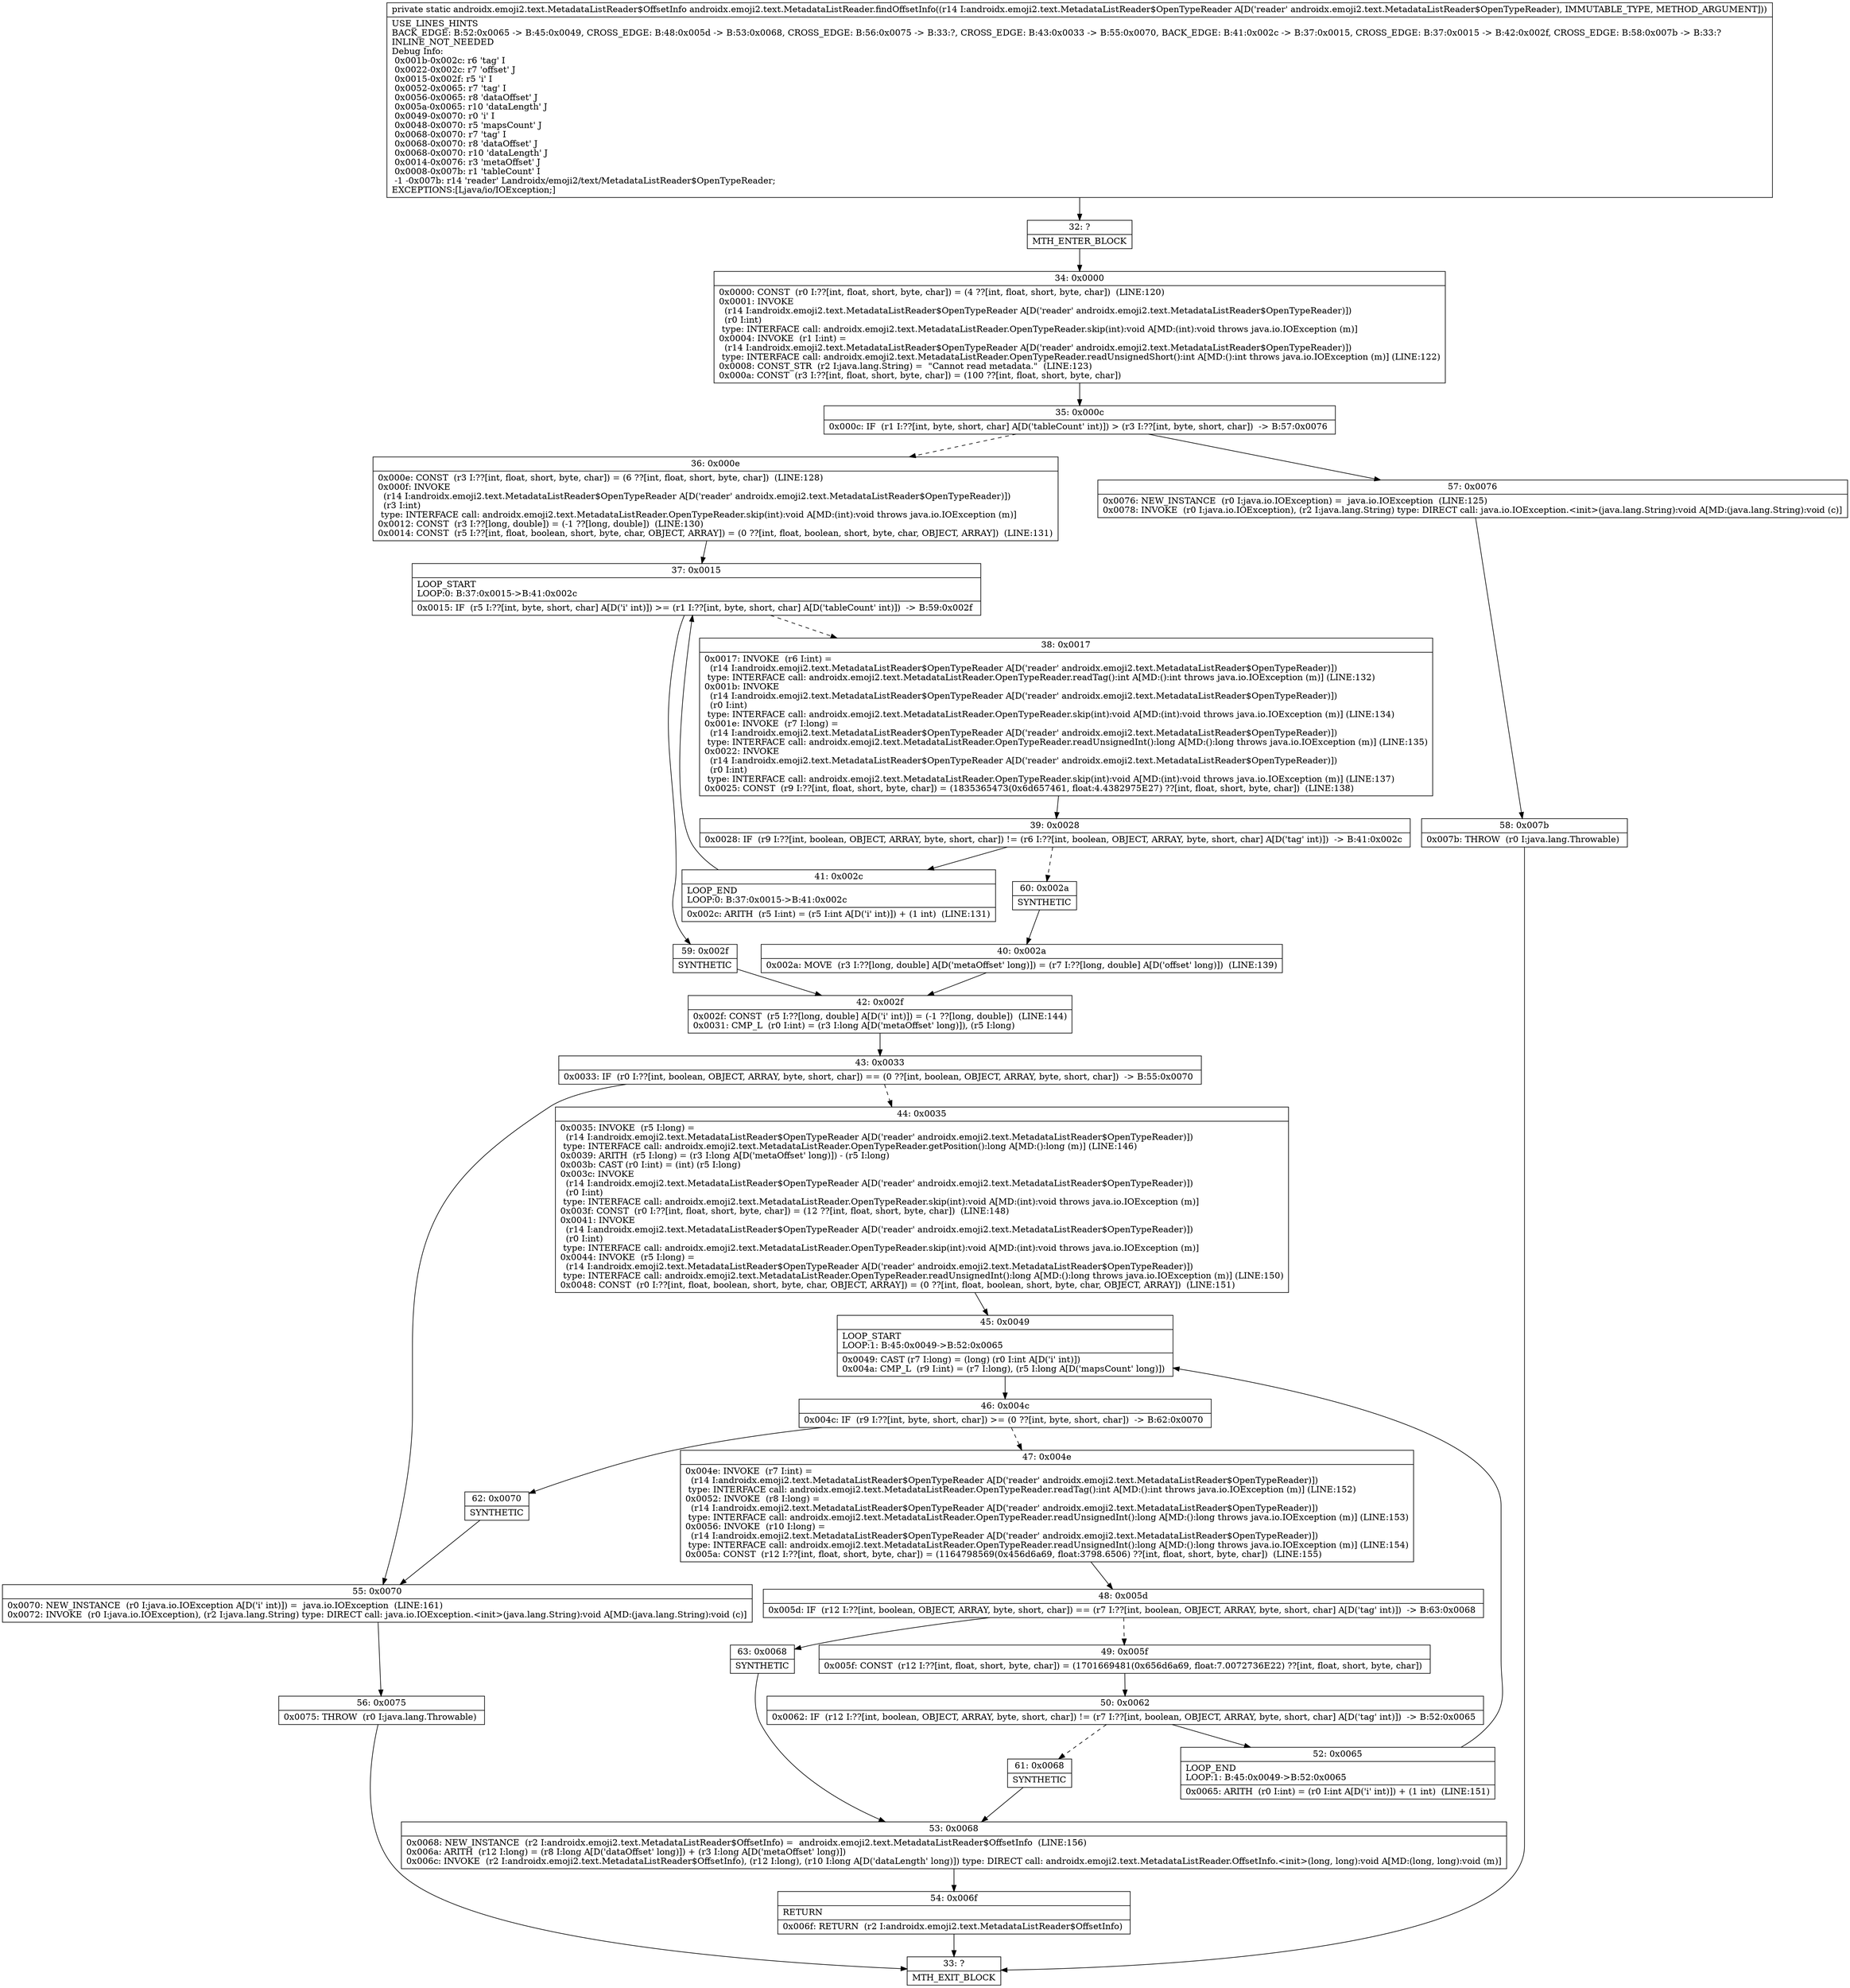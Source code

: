 digraph "CFG forandroidx.emoji2.text.MetadataListReader.findOffsetInfo(Landroidx\/emoji2\/text\/MetadataListReader$OpenTypeReader;)Landroidx\/emoji2\/text\/MetadataListReader$OffsetInfo;" {
Node_32 [shape=record,label="{32\:\ ?|MTH_ENTER_BLOCK\l}"];
Node_34 [shape=record,label="{34\:\ 0x0000|0x0000: CONST  (r0 I:??[int, float, short, byte, char]) = (4 ??[int, float, short, byte, char])  (LINE:120)\l0x0001: INVOKE  \l  (r14 I:androidx.emoji2.text.MetadataListReader$OpenTypeReader A[D('reader' androidx.emoji2.text.MetadataListReader$OpenTypeReader)])\l  (r0 I:int)\l type: INTERFACE call: androidx.emoji2.text.MetadataListReader.OpenTypeReader.skip(int):void A[MD:(int):void throws java.io.IOException (m)]\l0x0004: INVOKE  (r1 I:int) = \l  (r14 I:androidx.emoji2.text.MetadataListReader$OpenTypeReader A[D('reader' androidx.emoji2.text.MetadataListReader$OpenTypeReader)])\l type: INTERFACE call: androidx.emoji2.text.MetadataListReader.OpenTypeReader.readUnsignedShort():int A[MD:():int throws java.io.IOException (m)] (LINE:122)\l0x0008: CONST_STR  (r2 I:java.lang.String) =  \"Cannot read metadata.\"  (LINE:123)\l0x000a: CONST  (r3 I:??[int, float, short, byte, char]) = (100 ??[int, float, short, byte, char]) \l}"];
Node_35 [shape=record,label="{35\:\ 0x000c|0x000c: IF  (r1 I:??[int, byte, short, char] A[D('tableCount' int)]) \> (r3 I:??[int, byte, short, char])  \-\> B:57:0x0076 \l}"];
Node_36 [shape=record,label="{36\:\ 0x000e|0x000e: CONST  (r3 I:??[int, float, short, byte, char]) = (6 ??[int, float, short, byte, char])  (LINE:128)\l0x000f: INVOKE  \l  (r14 I:androidx.emoji2.text.MetadataListReader$OpenTypeReader A[D('reader' androidx.emoji2.text.MetadataListReader$OpenTypeReader)])\l  (r3 I:int)\l type: INTERFACE call: androidx.emoji2.text.MetadataListReader.OpenTypeReader.skip(int):void A[MD:(int):void throws java.io.IOException (m)]\l0x0012: CONST  (r3 I:??[long, double]) = (\-1 ??[long, double])  (LINE:130)\l0x0014: CONST  (r5 I:??[int, float, boolean, short, byte, char, OBJECT, ARRAY]) = (0 ??[int, float, boolean, short, byte, char, OBJECT, ARRAY])  (LINE:131)\l}"];
Node_37 [shape=record,label="{37\:\ 0x0015|LOOP_START\lLOOP:0: B:37:0x0015\-\>B:41:0x002c\l|0x0015: IF  (r5 I:??[int, byte, short, char] A[D('i' int)]) \>= (r1 I:??[int, byte, short, char] A[D('tableCount' int)])  \-\> B:59:0x002f \l}"];
Node_38 [shape=record,label="{38\:\ 0x0017|0x0017: INVOKE  (r6 I:int) = \l  (r14 I:androidx.emoji2.text.MetadataListReader$OpenTypeReader A[D('reader' androidx.emoji2.text.MetadataListReader$OpenTypeReader)])\l type: INTERFACE call: androidx.emoji2.text.MetadataListReader.OpenTypeReader.readTag():int A[MD:():int throws java.io.IOException (m)] (LINE:132)\l0x001b: INVOKE  \l  (r14 I:androidx.emoji2.text.MetadataListReader$OpenTypeReader A[D('reader' androidx.emoji2.text.MetadataListReader$OpenTypeReader)])\l  (r0 I:int)\l type: INTERFACE call: androidx.emoji2.text.MetadataListReader.OpenTypeReader.skip(int):void A[MD:(int):void throws java.io.IOException (m)] (LINE:134)\l0x001e: INVOKE  (r7 I:long) = \l  (r14 I:androidx.emoji2.text.MetadataListReader$OpenTypeReader A[D('reader' androidx.emoji2.text.MetadataListReader$OpenTypeReader)])\l type: INTERFACE call: androidx.emoji2.text.MetadataListReader.OpenTypeReader.readUnsignedInt():long A[MD:():long throws java.io.IOException (m)] (LINE:135)\l0x0022: INVOKE  \l  (r14 I:androidx.emoji2.text.MetadataListReader$OpenTypeReader A[D('reader' androidx.emoji2.text.MetadataListReader$OpenTypeReader)])\l  (r0 I:int)\l type: INTERFACE call: androidx.emoji2.text.MetadataListReader.OpenTypeReader.skip(int):void A[MD:(int):void throws java.io.IOException (m)] (LINE:137)\l0x0025: CONST  (r9 I:??[int, float, short, byte, char]) = (1835365473(0x6d657461, float:4.4382975E27) ??[int, float, short, byte, char])  (LINE:138)\l}"];
Node_39 [shape=record,label="{39\:\ 0x0028|0x0028: IF  (r9 I:??[int, boolean, OBJECT, ARRAY, byte, short, char]) != (r6 I:??[int, boolean, OBJECT, ARRAY, byte, short, char] A[D('tag' int)])  \-\> B:41:0x002c \l}"];
Node_41 [shape=record,label="{41\:\ 0x002c|LOOP_END\lLOOP:0: B:37:0x0015\-\>B:41:0x002c\l|0x002c: ARITH  (r5 I:int) = (r5 I:int A[D('i' int)]) + (1 int)  (LINE:131)\l}"];
Node_60 [shape=record,label="{60\:\ 0x002a|SYNTHETIC\l}"];
Node_40 [shape=record,label="{40\:\ 0x002a|0x002a: MOVE  (r3 I:??[long, double] A[D('metaOffset' long)]) = (r7 I:??[long, double] A[D('offset' long)])  (LINE:139)\l}"];
Node_42 [shape=record,label="{42\:\ 0x002f|0x002f: CONST  (r5 I:??[long, double] A[D('i' int)]) = (\-1 ??[long, double])  (LINE:144)\l0x0031: CMP_L  (r0 I:int) = (r3 I:long A[D('metaOffset' long)]), (r5 I:long) \l}"];
Node_43 [shape=record,label="{43\:\ 0x0033|0x0033: IF  (r0 I:??[int, boolean, OBJECT, ARRAY, byte, short, char]) == (0 ??[int, boolean, OBJECT, ARRAY, byte, short, char])  \-\> B:55:0x0070 \l}"];
Node_44 [shape=record,label="{44\:\ 0x0035|0x0035: INVOKE  (r5 I:long) = \l  (r14 I:androidx.emoji2.text.MetadataListReader$OpenTypeReader A[D('reader' androidx.emoji2.text.MetadataListReader$OpenTypeReader)])\l type: INTERFACE call: androidx.emoji2.text.MetadataListReader.OpenTypeReader.getPosition():long A[MD:():long (m)] (LINE:146)\l0x0039: ARITH  (r5 I:long) = (r3 I:long A[D('metaOffset' long)]) \- (r5 I:long) \l0x003b: CAST (r0 I:int) = (int) (r5 I:long) \l0x003c: INVOKE  \l  (r14 I:androidx.emoji2.text.MetadataListReader$OpenTypeReader A[D('reader' androidx.emoji2.text.MetadataListReader$OpenTypeReader)])\l  (r0 I:int)\l type: INTERFACE call: androidx.emoji2.text.MetadataListReader.OpenTypeReader.skip(int):void A[MD:(int):void throws java.io.IOException (m)]\l0x003f: CONST  (r0 I:??[int, float, short, byte, char]) = (12 ??[int, float, short, byte, char])  (LINE:148)\l0x0041: INVOKE  \l  (r14 I:androidx.emoji2.text.MetadataListReader$OpenTypeReader A[D('reader' androidx.emoji2.text.MetadataListReader$OpenTypeReader)])\l  (r0 I:int)\l type: INTERFACE call: androidx.emoji2.text.MetadataListReader.OpenTypeReader.skip(int):void A[MD:(int):void throws java.io.IOException (m)]\l0x0044: INVOKE  (r5 I:long) = \l  (r14 I:androidx.emoji2.text.MetadataListReader$OpenTypeReader A[D('reader' androidx.emoji2.text.MetadataListReader$OpenTypeReader)])\l type: INTERFACE call: androidx.emoji2.text.MetadataListReader.OpenTypeReader.readUnsignedInt():long A[MD:():long throws java.io.IOException (m)] (LINE:150)\l0x0048: CONST  (r0 I:??[int, float, boolean, short, byte, char, OBJECT, ARRAY]) = (0 ??[int, float, boolean, short, byte, char, OBJECT, ARRAY])  (LINE:151)\l}"];
Node_45 [shape=record,label="{45\:\ 0x0049|LOOP_START\lLOOP:1: B:45:0x0049\-\>B:52:0x0065\l|0x0049: CAST (r7 I:long) = (long) (r0 I:int A[D('i' int)]) \l0x004a: CMP_L  (r9 I:int) = (r7 I:long), (r5 I:long A[D('mapsCount' long)]) \l}"];
Node_46 [shape=record,label="{46\:\ 0x004c|0x004c: IF  (r9 I:??[int, byte, short, char]) \>= (0 ??[int, byte, short, char])  \-\> B:62:0x0070 \l}"];
Node_47 [shape=record,label="{47\:\ 0x004e|0x004e: INVOKE  (r7 I:int) = \l  (r14 I:androidx.emoji2.text.MetadataListReader$OpenTypeReader A[D('reader' androidx.emoji2.text.MetadataListReader$OpenTypeReader)])\l type: INTERFACE call: androidx.emoji2.text.MetadataListReader.OpenTypeReader.readTag():int A[MD:():int throws java.io.IOException (m)] (LINE:152)\l0x0052: INVOKE  (r8 I:long) = \l  (r14 I:androidx.emoji2.text.MetadataListReader$OpenTypeReader A[D('reader' androidx.emoji2.text.MetadataListReader$OpenTypeReader)])\l type: INTERFACE call: androidx.emoji2.text.MetadataListReader.OpenTypeReader.readUnsignedInt():long A[MD:():long throws java.io.IOException (m)] (LINE:153)\l0x0056: INVOKE  (r10 I:long) = \l  (r14 I:androidx.emoji2.text.MetadataListReader$OpenTypeReader A[D('reader' androidx.emoji2.text.MetadataListReader$OpenTypeReader)])\l type: INTERFACE call: androidx.emoji2.text.MetadataListReader.OpenTypeReader.readUnsignedInt():long A[MD:():long throws java.io.IOException (m)] (LINE:154)\l0x005a: CONST  (r12 I:??[int, float, short, byte, char]) = (1164798569(0x456d6a69, float:3798.6506) ??[int, float, short, byte, char])  (LINE:155)\l}"];
Node_48 [shape=record,label="{48\:\ 0x005d|0x005d: IF  (r12 I:??[int, boolean, OBJECT, ARRAY, byte, short, char]) == (r7 I:??[int, boolean, OBJECT, ARRAY, byte, short, char] A[D('tag' int)])  \-\> B:63:0x0068 \l}"];
Node_49 [shape=record,label="{49\:\ 0x005f|0x005f: CONST  (r12 I:??[int, float, short, byte, char]) = (1701669481(0x656d6a69, float:7.0072736E22) ??[int, float, short, byte, char]) \l}"];
Node_50 [shape=record,label="{50\:\ 0x0062|0x0062: IF  (r12 I:??[int, boolean, OBJECT, ARRAY, byte, short, char]) != (r7 I:??[int, boolean, OBJECT, ARRAY, byte, short, char] A[D('tag' int)])  \-\> B:52:0x0065 \l}"];
Node_52 [shape=record,label="{52\:\ 0x0065|LOOP_END\lLOOP:1: B:45:0x0049\-\>B:52:0x0065\l|0x0065: ARITH  (r0 I:int) = (r0 I:int A[D('i' int)]) + (1 int)  (LINE:151)\l}"];
Node_61 [shape=record,label="{61\:\ 0x0068|SYNTHETIC\l}"];
Node_53 [shape=record,label="{53\:\ 0x0068|0x0068: NEW_INSTANCE  (r2 I:androidx.emoji2.text.MetadataListReader$OffsetInfo) =  androidx.emoji2.text.MetadataListReader$OffsetInfo  (LINE:156)\l0x006a: ARITH  (r12 I:long) = (r8 I:long A[D('dataOffset' long)]) + (r3 I:long A[D('metaOffset' long)]) \l0x006c: INVOKE  (r2 I:androidx.emoji2.text.MetadataListReader$OffsetInfo), (r12 I:long), (r10 I:long A[D('dataLength' long)]) type: DIRECT call: androidx.emoji2.text.MetadataListReader.OffsetInfo.\<init\>(long, long):void A[MD:(long, long):void (m)]\l}"];
Node_54 [shape=record,label="{54\:\ 0x006f|RETURN\l|0x006f: RETURN  (r2 I:androidx.emoji2.text.MetadataListReader$OffsetInfo) \l}"];
Node_33 [shape=record,label="{33\:\ ?|MTH_EXIT_BLOCK\l}"];
Node_63 [shape=record,label="{63\:\ 0x0068|SYNTHETIC\l}"];
Node_62 [shape=record,label="{62\:\ 0x0070|SYNTHETIC\l}"];
Node_55 [shape=record,label="{55\:\ 0x0070|0x0070: NEW_INSTANCE  (r0 I:java.io.IOException A[D('i' int)]) =  java.io.IOException  (LINE:161)\l0x0072: INVOKE  (r0 I:java.io.IOException), (r2 I:java.lang.String) type: DIRECT call: java.io.IOException.\<init\>(java.lang.String):void A[MD:(java.lang.String):void (c)]\l}"];
Node_56 [shape=record,label="{56\:\ 0x0075|0x0075: THROW  (r0 I:java.lang.Throwable) \l}"];
Node_59 [shape=record,label="{59\:\ 0x002f|SYNTHETIC\l}"];
Node_57 [shape=record,label="{57\:\ 0x0076|0x0076: NEW_INSTANCE  (r0 I:java.io.IOException) =  java.io.IOException  (LINE:125)\l0x0078: INVOKE  (r0 I:java.io.IOException), (r2 I:java.lang.String) type: DIRECT call: java.io.IOException.\<init\>(java.lang.String):void A[MD:(java.lang.String):void (c)]\l}"];
Node_58 [shape=record,label="{58\:\ 0x007b|0x007b: THROW  (r0 I:java.lang.Throwable) \l}"];
MethodNode[shape=record,label="{private static androidx.emoji2.text.MetadataListReader$OffsetInfo androidx.emoji2.text.MetadataListReader.findOffsetInfo((r14 I:androidx.emoji2.text.MetadataListReader$OpenTypeReader A[D('reader' androidx.emoji2.text.MetadataListReader$OpenTypeReader), IMMUTABLE_TYPE, METHOD_ARGUMENT]))  | USE_LINES_HINTS\lBACK_EDGE: B:52:0x0065 \-\> B:45:0x0049, CROSS_EDGE: B:48:0x005d \-\> B:53:0x0068, CROSS_EDGE: B:56:0x0075 \-\> B:33:?, CROSS_EDGE: B:43:0x0033 \-\> B:55:0x0070, BACK_EDGE: B:41:0x002c \-\> B:37:0x0015, CROSS_EDGE: B:37:0x0015 \-\> B:42:0x002f, CROSS_EDGE: B:58:0x007b \-\> B:33:?\lINLINE_NOT_NEEDED\lDebug Info:\l  0x001b\-0x002c: r6 'tag' I\l  0x0022\-0x002c: r7 'offset' J\l  0x0015\-0x002f: r5 'i' I\l  0x0052\-0x0065: r7 'tag' I\l  0x0056\-0x0065: r8 'dataOffset' J\l  0x005a\-0x0065: r10 'dataLength' J\l  0x0049\-0x0070: r0 'i' I\l  0x0048\-0x0070: r5 'mapsCount' J\l  0x0068\-0x0070: r7 'tag' I\l  0x0068\-0x0070: r8 'dataOffset' J\l  0x0068\-0x0070: r10 'dataLength' J\l  0x0014\-0x0076: r3 'metaOffset' J\l  0x0008\-0x007b: r1 'tableCount' I\l  \-1 \-0x007b: r14 'reader' Landroidx\/emoji2\/text\/MetadataListReader$OpenTypeReader;\lEXCEPTIONS:[Ljava\/io\/IOException;]\l}"];
MethodNode -> Node_32;Node_32 -> Node_34;
Node_34 -> Node_35;
Node_35 -> Node_36[style=dashed];
Node_35 -> Node_57;
Node_36 -> Node_37;
Node_37 -> Node_38[style=dashed];
Node_37 -> Node_59;
Node_38 -> Node_39;
Node_39 -> Node_41;
Node_39 -> Node_60[style=dashed];
Node_41 -> Node_37;
Node_60 -> Node_40;
Node_40 -> Node_42;
Node_42 -> Node_43;
Node_43 -> Node_44[style=dashed];
Node_43 -> Node_55;
Node_44 -> Node_45;
Node_45 -> Node_46;
Node_46 -> Node_47[style=dashed];
Node_46 -> Node_62;
Node_47 -> Node_48;
Node_48 -> Node_49[style=dashed];
Node_48 -> Node_63;
Node_49 -> Node_50;
Node_50 -> Node_52;
Node_50 -> Node_61[style=dashed];
Node_52 -> Node_45;
Node_61 -> Node_53;
Node_53 -> Node_54;
Node_54 -> Node_33;
Node_63 -> Node_53;
Node_62 -> Node_55;
Node_55 -> Node_56;
Node_56 -> Node_33;
Node_59 -> Node_42;
Node_57 -> Node_58;
Node_58 -> Node_33;
}

